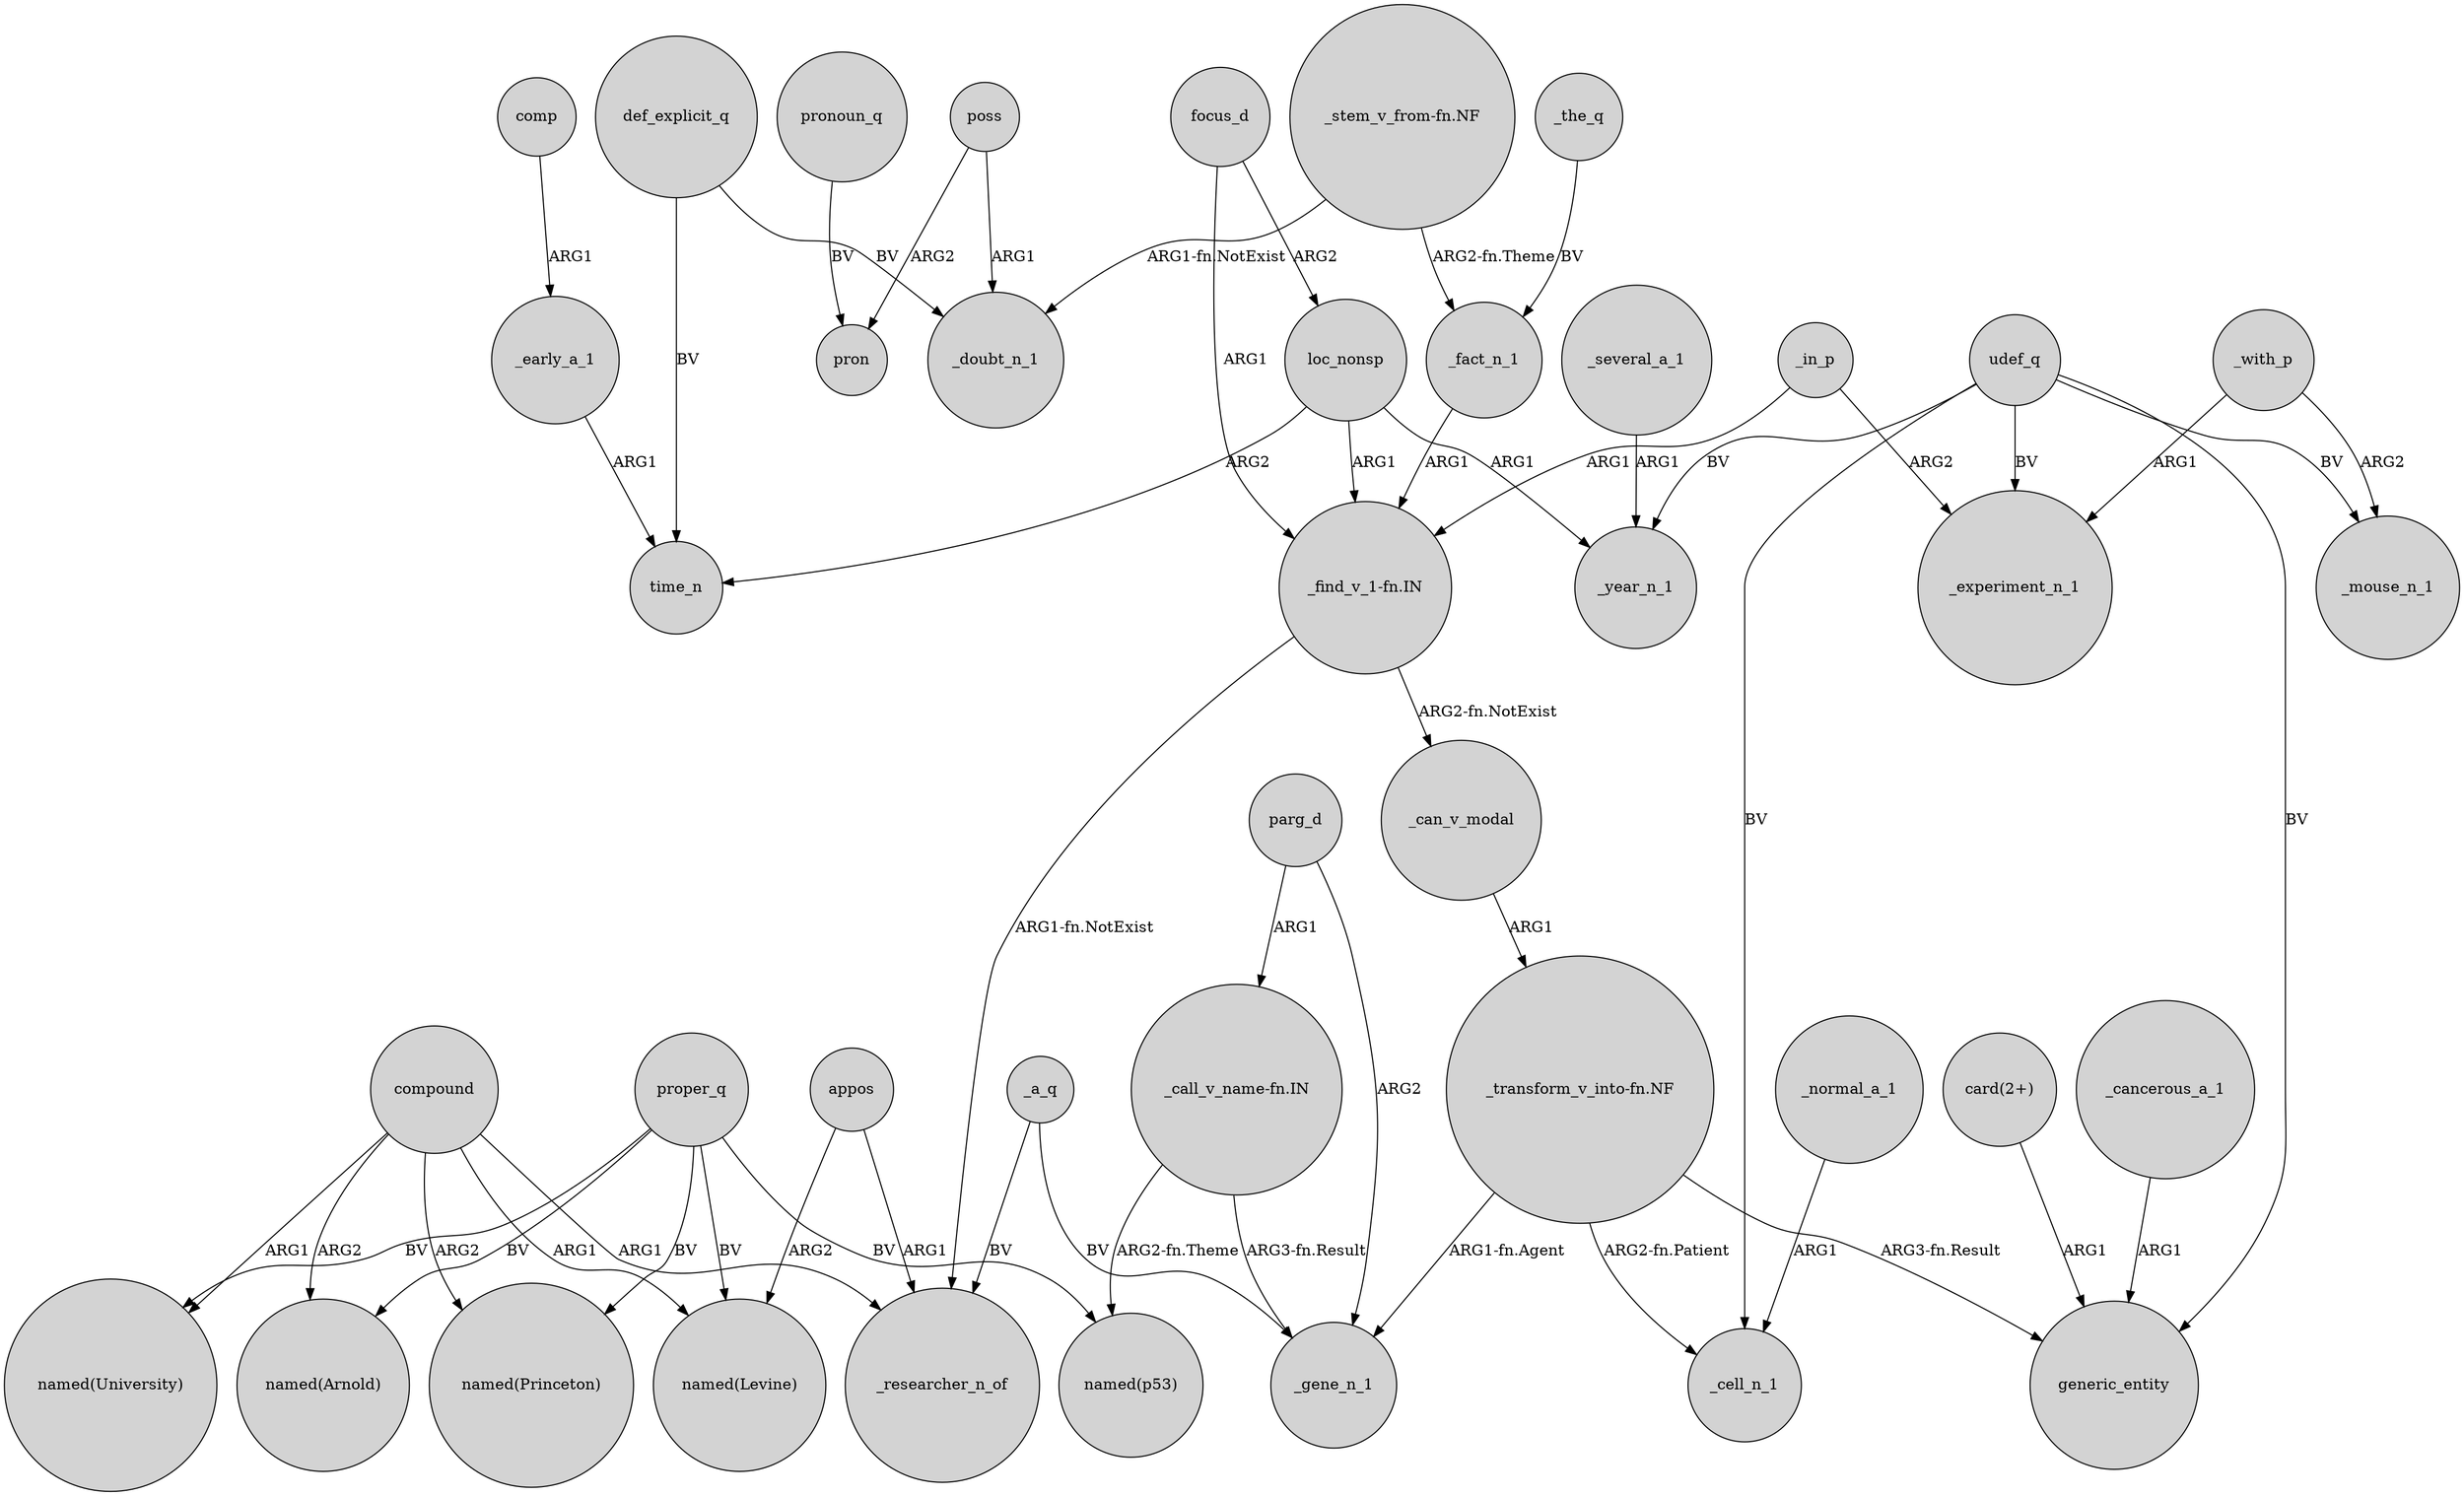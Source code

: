 digraph {
	node [shape=circle style=filled]
	focus_d -> loc_nonsp [label=ARG2]
	proper_q -> "named(Princeton)" [label=BV]
	udef_q -> _mouse_n_1 [label=BV]
	compound -> _researcher_n_of [label=ARG1]
	udef_q -> generic_entity [label=BV]
	poss -> pron [label=ARG2]
	def_explicit_q -> time_n [label=BV]
	"_stem_v_from-fn.NF" -> _fact_n_1 [label="ARG2-fn.Theme"]
	"_transform_v_into-fn.NF" -> _cell_n_1 [label="ARG2-fn.Patient"]
	compound -> "named(University)" [label=ARG1]
	focus_d -> "_find_v_1-fn.IN" [label=ARG1]
	loc_nonsp -> _year_n_1 [label=ARG1]
	_with_p -> _mouse_n_1 [label=ARG2]
	"_find_v_1-fn.IN" -> _can_v_modal [label="ARG2-fn.NotExist"]
	_a_q -> _gene_n_1 [label=BV]
	"_transform_v_into-fn.NF" -> _gene_n_1 [label="ARG1-fn.Agent"]
	compound -> "named(Princeton)" [label=ARG2]
	appos -> _researcher_n_of [label=ARG1]
	"_stem_v_from-fn.NF" -> _doubt_n_1 [label="ARG1-fn.NotExist"]
	proper_q -> "named(Levine)" [label=BV]
	proper_q -> "named(University)" [label=BV]
	appos -> "named(Levine)" [label=ARG2]
	compound -> "named(Levine)" [label=ARG1]
	compound -> "named(Arnold)" [label=ARG2]
	loc_nonsp -> time_n [label=ARG2]
	_a_q -> _researcher_n_of [label=BV]
	_can_v_modal -> "_transform_v_into-fn.NF" [label=ARG1]
	"_find_v_1-fn.IN" -> _researcher_n_of [label="ARG1-fn.NotExist"]
	_with_p -> _experiment_n_1 [label=ARG1]
	pronoun_q -> pron [label=BV]
	parg_d -> "_call_v_name-fn.IN" [label=ARG1]
	parg_d -> _gene_n_1 [label=ARG2]
	proper_q -> "named(p53)" [label=BV]
	"_call_v_name-fn.IN" -> _gene_n_1 [label="ARG3-fn.Result"]
	_in_p -> "_find_v_1-fn.IN" [label=ARG1]
	udef_q -> _experiment_n_1 [label=BV]
	"card(2+)" -> generic_entity [label=ARG1]
	_the_q -> _fact_n_1 [label=BV]
	udef_q -> _cell_n_1 [label=BV]
	_early_a_1 -> time_n [label=ARG1]
	"_transform_v_into-fn.NF" -> generic_entity [label="ARG3-fn.Result"]
	_in_p -> _experiment_n_1 [label=ARG2]
	_normal_a_1 -> _cell_n_1 [label=ARG1]
	udef_q -> _year_n_1 [label=BV]
	_cancerous_a_1 -> generic_entity [label=ARG1]
	proper_q -> "named(Arnold)" [label=BV]
	poss -> _doubt_n_1 [label=ARG1]
	_several_a_1 -> _year_n_1 [label=ARG1]
	"_call_v_name-fn.IN" -> "named(p53)" [label="ARG2-fn.Theme"]
	comp -> _early_a_1 [label=ARG1]
	def_explicit_q -> _doubt_n_1 [label=BV]
	_fact_n_1 -> "_find_v_1-fn.IN" [label=ARG1]
	loc_nonsp -> "_find_v_1-fn.IN" [label=ARG1]
}
